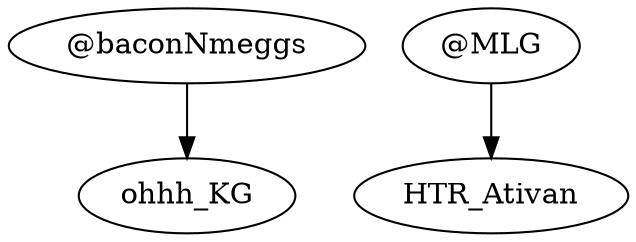 strict digraph G{
"@baconNmeggs" -> "ohhh_KG" [tweetid=240213408589443072];
"@MLG" -> "HTR_Ativan" [tweetid=241295682810560512]
}
